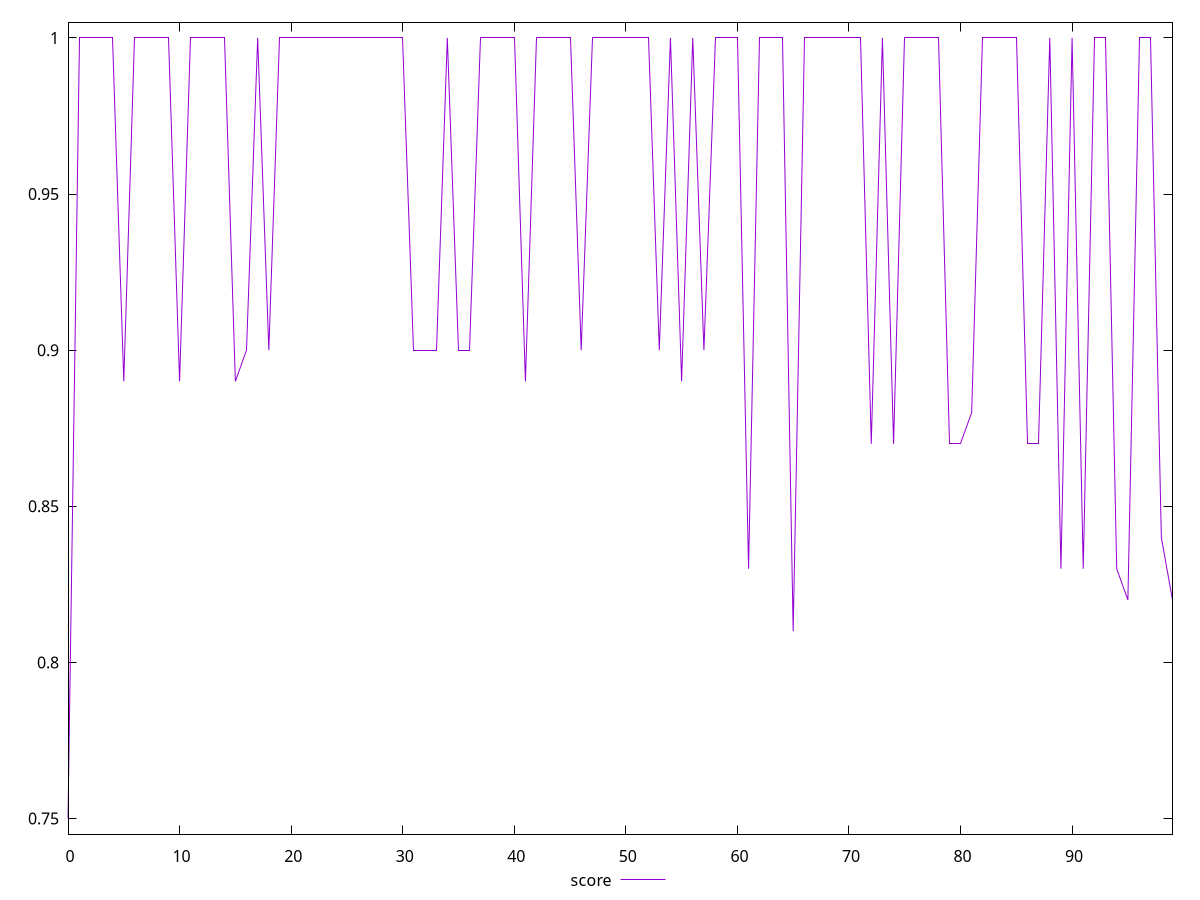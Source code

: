 reset

$score <<EOF
0 0.75
1 1
2 1
3 1
4 1
5 0.89
6 1
7 1
8 1
9 1
10 0.89
11 1
12 1
13 1
14 1
15 0.89
16 0.9
17 1
18 0.9
19 1
20 1
21 1
22 1
23 1
24 1
25 1
26 1
27 1
28 1
29 1
30 1
31 0.9
32 0.9
33 0.9
34 1
35 0.9
36 0.9
37 1
38 1
39 1
40 1
41 0.89
42 1
43 1
44 1
45 1
46 0.9
47 1
48 1
49 1
50 1
51 1
52 1
53 0.9
54 1
55 0.89
56 1
57 0.9
58 1
59 1
60 1
61 0.83
62 1
63 1
64 1
65 0.81
66 1
67 1
68 1
69 1
70 1
71 1
72 0.87
73 1
74 0.87
75 1
76 1
77 1
78 1
79 0.87
80 0.87
81 0.88
82 1
83 1
84 1
85 1
86 0.87
87 0.87
88 1
89 0.83
90 1
91 0.83
92 1
93 1
94 0.83
95 0.82
96 1
97 1
98 0.84
99 0.82
EOF

set key outside below
set xrange [0:99]
set yrange [0.745:1.005]
set trange [0.745:1.005]
set terminal svg size 640, 500 enhanced background rgb 'white'
set output "report_00018_2021-02-10T15-25-16.877Z/uses-rel-preconnect/samples/pages+cached+noadtech+nomedia/score/values.svg"

plot $score title "score" with line

reset

